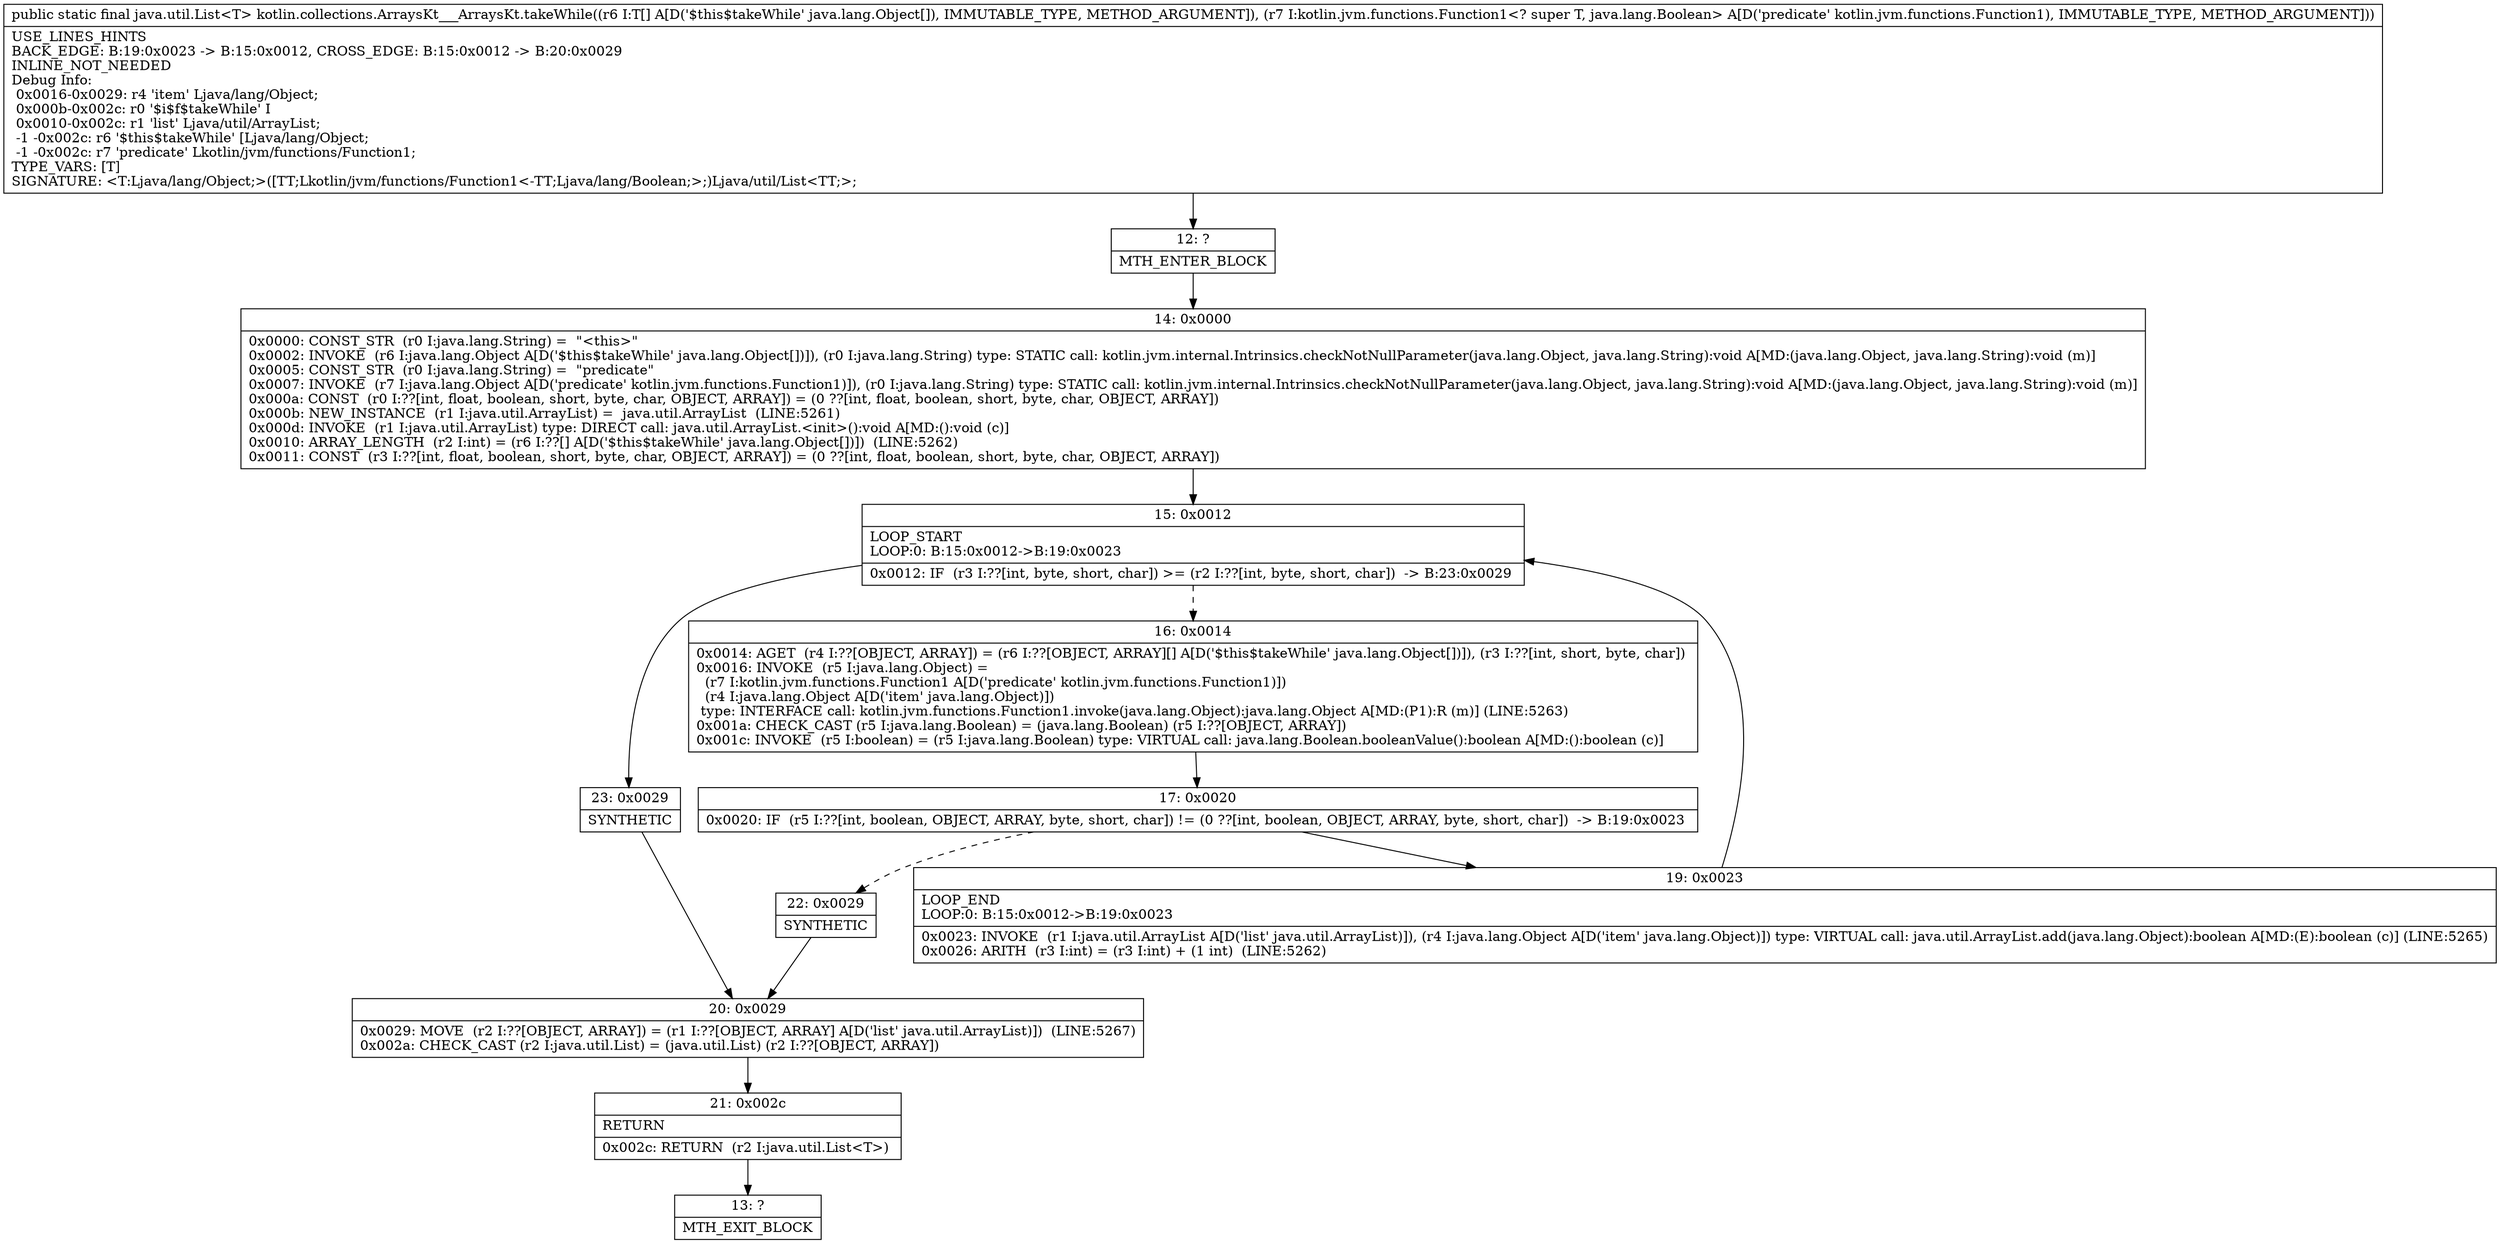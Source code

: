 digraph "CFG forkotlin.collections.ArraysKt___ArraysKt.takeWhile([Ljava\/lang\/Object;Lkotlin\/jvm\/functions\/Function1;)Ljava\/util\/List;" {
Node_12 [shape=record,label="{12\:\ ?|MTH_ENTER_BLOCK\l}"];
Node_14 [shape=record,label="{14\:\ 0x0000|0x0000: CONST_STR  (r0 I:java.lang.String) =  \"\<this\>\" \l0x0002: INVOKE  (r6 I:java.lang.Object A[D('$this$takeWhile' java.lang.Object[])]), (r0 I:java.lang.String) type: STATIC call: kotlin.jvm.internal.Intrinsics.checkNotNullParameter(java.lang.Object, java.lang.String):void A[MD:(java.lang.Object, java.lang.String):void (m)]\l0x0005: CONST_STR  (r0 I:java.lang.String) =  \"predicate\" \l0x0007: INVOKE  (r7 I:java.lang.Object A[D('predicate' kotlin.jvm.functions.Function1)]), (r0 I:java.lang.String) type: STATIC call: kotlin.jvm.internal.Intrinsics.checkNotNullParameter(java.lang.Object, java.lang.String):void A[MD:(java.lang.Object, java.lang.String):void (m)]\l0x000a: CONST  (r0 I:??[int, float, boolean, short, byte, char, OBJECT, ARRAY]) = (0 ??[int, float, boolean, short, byte, char, OBJECT, ARRAY]) \l0x000b: NEW_INSTANCE  (r1 I:java.util.ArrayList) =  java.util.ArrayList  (LINE:5261)\l0x000d: INVOKE  (r1 I:java.util.ArrayList) type: DIRECT call: java.util.ArrayList.\<init\>():void A[MD:():void (c)]\l0x0010: ARRAY_LENGTH  (r2 I:int) = (r6 I:??[] A[D('$this$takeWhile' java.lang.Object[])])  (LINE:5262)\l0x0011: CONST  (r3 I:??[int, float, boolean, short, byte, char, OBJECT, ARRAY]) = (0 ??[int, float, boolean, short, byte, char, OBJECT, ARRAY]) \l}"];
Node_15 [shape=record,label="{15\:\ 0x0012|LOOP_START\lLOOP:0: B:15:0x0012\-\>B:19:0x0023\l|0x0012: IF  (r3 I:??[int, byte, short, char]) \>= (r2 I:??[int, byte, short, char])  \-\> B:23:0x0029 \l}"];
Node_16 [shape=record,label="{16\:\ 0x0014|0x0014: AGET  (r4 I:??[OBJECT, ARRAY]) = (r6 I:??[OBJECT, ARRAY][] A[D('$this$takeWhile' java.lang.Object[])]), (r3 I:??[int, short, byte, char]) \l0x0016: INVOKE  (r5 I:java.lang.Object) = \l  (r7 I:kotlin.jvm.functions.Function1 A[D('predicate' kotlin.jvm.functions.Function1)])\l  (r4 I:java.lang.Object A[D('item' java.lang.Object)])\l type: INTERFACE call: kotlin.jvm.functions.Function1.invoke(java.lang.Object):java.lang.Object A[MD:(P1):R (m)] (LINE:5263)\l0x001a: CHECK_CAST (r5 I:java.lang.Boolean) = (java.lang.Boolean) (r5 I:??[OBJECT, ARRAY]) \l0x001c: INVOKE  (r5 I:boolean) = (r5 I:java.lang.Boolean) type: VIRTUAL call: java.lang.Boolean.booleanValue():boolean A[MD:():boolean (c)]\l}"];
Node_17 [shape=record,label="{17\:\ 0x0020|0x0020: IF  (r5 I:??[int, boolean, OBJECT, ARRAY, byte, short, char]) != (0 ??[int, boolean, OBJECT, ARRAY, byte, short, char])  \-\> B:19:0x0023 \l}"];
Node_19 [shape=record,label="{19\:\ 0x0023|LOOP_END\lLOOP:0: B:15:0x0012\-\>B:19:0x0023\l|0x0023: INVOKE  (r1 I:java.util.ArrayList A[D('list' java.util.ArrayList)]), (r4 I:java.lang.Object A[D('item' java.lang.Object)]) type: VIRTUAL call: java.util.ArrayList.add(java.lang.Object):boolean A[MD:(E):boolean (c)] (LINE:5265)\l0x0026: ARITH  (r3 I:int) = (r3 I:int) + (1 int)  (LINE:5262)\l}"];
Node_22 [shape=record,label="{22\:\ 0x0029|SYNTHETIC\l}"];
Node_20 [shape=record,label="{20\:\ 0x0029|0x0029: MOVE  (r2 I:??[OBJECT, ARRAY]) = (r1 I:??[OBJECT, ARRAY] A[D('list' java.util.ArrayList)])  (LINE:5267)\l0x002a: CHECK_CAST (r2 I:java.util.List) = (java.util.List) (r2 I:??[OBJECT, ARRAY]) \l}"];
Node_21 [shape=record,label="{21\:\ 0x002c|RETURN\l|0x002c: RETURN  (r2 I:java.util.List\<T\>) \l}"];
Node_13 [shape=record,label="{13\:\ ?|MTH_EXIT_BLOCK\l}"];
Node_23 [shape=record,label="{23\:\ 0x0029|SYNTHETIC\l}"];
MethodNode[shape=record,label="{public static final java.util.List\<T\> kotlin.collections.ArraysKt___ArraysKt.takeWhile((r6 I:T[] A[D('$this$takeWhile' java.lang.Object[]), IMMUTABLE_TYPE, METHOD_ARGUMENT]), (r7 I:kotlin.jvm.functions.Function1\<? super T, java.lang.Boolean\> A[D('predicate' kotlin.jvm.functions.Function1), IMMUTABLE_TYPE, METHOD_ARGUMENT]))  | USE_LINES_HINTS\lBACK_EDGE: B:19:0x0023 \-\> B:15:0x0012, CROSS_EDGE: B:15:0x0012 \-\> B:20:0x0029\lINLINE_NOT_NEEDED\lDebug Info:\l  0x0016\-0x0029: r4 'item' Ljava\/lang\/Object;\l  0x000b\-0x002c: r0 '$i$f$takeWhile' I\l  0x0010\-0x002c: r1 'list' Ljava\/util\/ArrayList;\l  \-1 \-0x002c: r6 '$this$takeWhile' [Ljava\/lang\/Object;\l  \-1 \-0x002c: r7 'predicate' Lkotlin\/jvm\/functions\/Function1;\lTYPE_VARS: [T]\lSIGNATURE: \<T:Ljava\/lang\/Object;\>([TT;Lkotlin\/jvm\/functions\/Function1\<\-TT;Ljava\/lang\/Boolean;\>;)Ljava\/util\/List\<TT;\>;\l}"];
MethodNode -> Node_12;Node_12 -> Node_14;
Node_14 -> Node_15;
Node_15 -> Node_16[style=dashed];
Node_15 -> Node_23;
Node_16 -> Node_17;
Node_17 -> Node_19;
Node_17 -> Node_22[style=dashed];
Node_19 -> Node_15;
Node_22 -> Node_20;
Node_20 -> Node_21;
Node_21 -> Node_13;
Node_23 -> Node_20;
}

